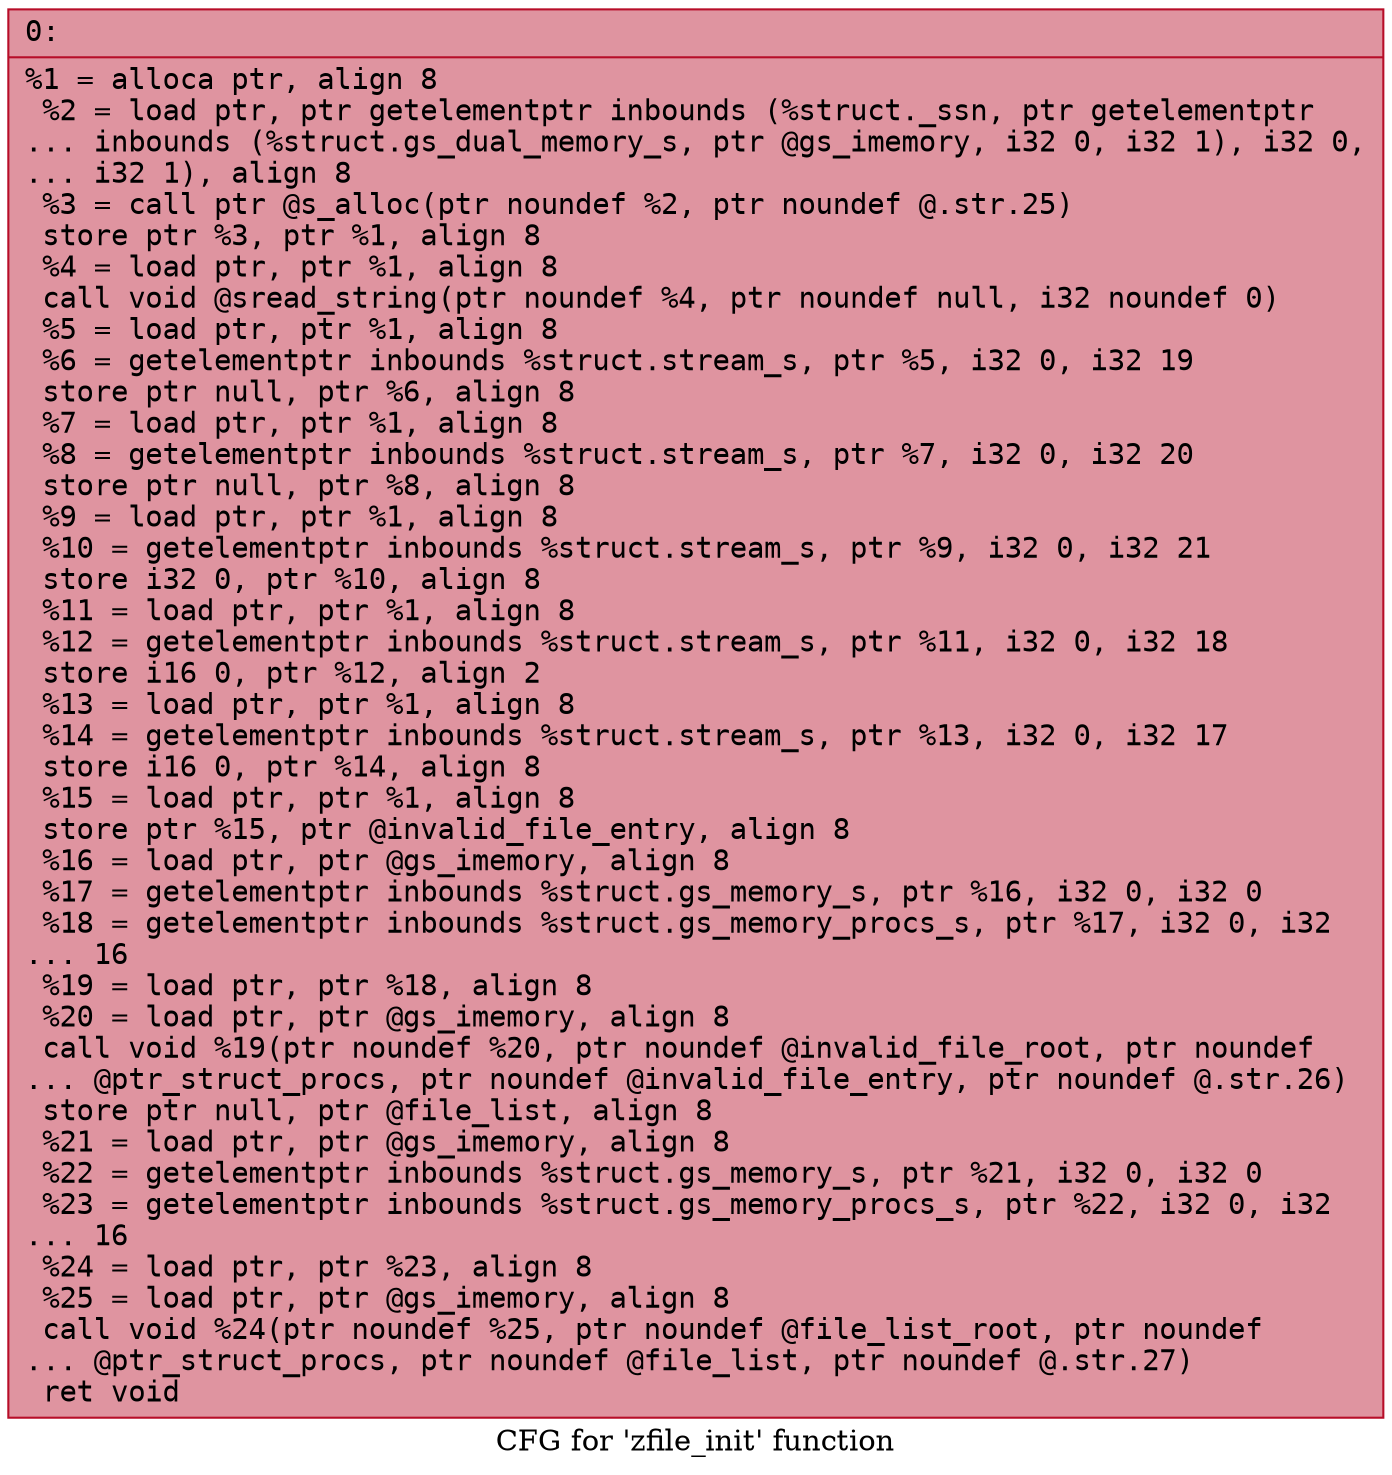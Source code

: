digraph "CFG for 'zfile_init' function" {
	label="CFG for 'zfile_init' function";

	Node0x600002129fe0 [shape=record,color="#b70d28ff", style=filled, fillcolor="#b70d2870" fontname="Courier",label="{0:\l|  %1 = alloca ptr, align 8\l  %2 = load ptr, ptr getelementptr inbounds (%struct._ssn, ptr getelementptr\l... inbounds (%struct.gs_dual_memory_s, ptr @gs_imemory, i32 0, i32 1), i32 0,\l... i32 1), align 8\l  %3 = call ptr @s_alloc(ptr noundef %2, ptr noundef @.str.25)\l  store ptr %3, ptr %1, align 8\l  %4 = load ptr, ptr %1, align 8\l  call void @sread_string(ptr noundef %4, ptr noundef null, i32 noundef 0)\l  %5 = load ptr, ptr %1, align 8\l  %6 = getelementptr inbounds %struct.stream_s, ptr %5, i32 0, i32 19\l  store ptr null, ptr %6, align 8\l  %7 = load ptr, ptr %1, align 8\l  %8 = getelementptr inbounds %struct.stream_s, ptr %7, i32 0, i32 20\l  store ptr null, ptr %8, align 8\l  %9 = load ptr, ptr %1, align 8\l  %10 = getelementptr inbounds %struct.stream_s, ptr %9, i32 0, i32 21\l  store i32 0, ptr %10, align 8\l  %11 = load ptr, ptr %1, align 8\l  %12 = getelementptr inbounds %struct.stream_s, ptr %11, i32 0, i32 18\l  store i16 0, ptr %12, align 2\l  %13 = load ptr, ptr %1, align 8\l  %14 = getelementptr inbounds %struct.stream_s, ptr %13, i32 0, i32 17\l  store i16 0, ptr %14, align 8\l  %15 = load ptr, ptr %1, align 8\l  store ptr %15, ptr @invalid_file_entry, align 8\l  %16 = load ptr, ptr @gs_imemory, align 8\l  %17 = getelementptr inbounds %struct.gs_memory_s, ptr %16, i32 0, i32 0\l  %18 = getelementptr inbounds %struct.gs_memory_procs_s, ptr %17, i32 0, i32\l... 16\l  %19 = load ptr, ptr %18, align 8\l  %20 = load ptr, ptr @gs_imemory, align 8\l  call void %19(ptr noundef %20, ptr noundef @invalid_file_root, ptr noundef\l... @ptr_struct_procs, ptr noundef @invalid_file_entry, ptr noundef @.str.26)\l  store ptr null, ptr @file_list, align 8\l  %21 = load ptr, ptr @gs_imemory, align 8\l  %22 = getelementptr inbounds %struct.gs_memory_s, ptr %21, i32 0, i32 0\l  %23 = getelementptr inbounds %struct.gs_memory_procs_s, ptr %22, i32 0, i32\l... 16\l  %24 = load ptr, ptr %23, align 8\l  %25 = load ptr, ptr @gs_imemory, align 8\l  call void %24(ptr noundef %25, ptr noundef @file_list_root, ptr noundef\l... @ptr_struct_procs, ptr noundef @file_list, ptr noundef @.str.27)\l  ret void\l}"];
}
